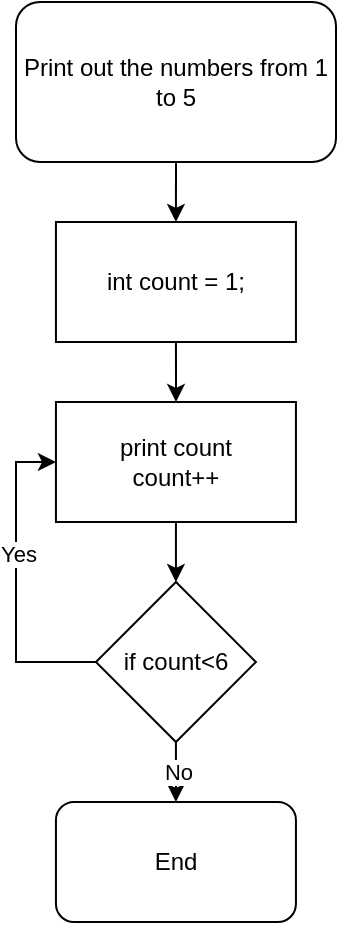 <mxfile version="22.1.5" type="device">
  <diagram name="Page-1" id="-YdUmJq99ECq-pgO5PTW">
    <mxGraphModel dx="989" dy="545" grid="1" gridSize="10" guides="1" tooltips="1" connect="1" arrows="1" fold="1" page="1" pageScale="1" pageWidth="850" pageHeight="1100" math="0" shadow="0">
      <root>
        <mxCell id="0" />
        <mxCell id="1" parent="0" />
        <mxCell id="4FBqjL0ywIXUpAmHDhvP-84" style="edgeStyle=orthogonalEdgeStyle;rounded=0;orthogonalLoop=1;jettySize=auto;html=1;exitX=0.5;exitY=1;exitDx=0;exitDy=0;entryX=0.5;entryY=0;entryDx=0;entryDy=0;" edge="1" parent="1" source="4FBqjL0ywIXUpAmHDhvP-1" target="4FBqjL0ywIXUpAmHDhvP-75">
          <mxGeometry relative="1" as="geometry" />
        </mxCell>
        <mxCell id="4FBqjL0ywIXUpAmHDhvP-1" value="Print out the numbers from 1 to 5" style="rounded=1;whiteSpace=wrap;html=1;" vertex="1" parent="1">
          <mxGeometry x="320" y="40" width="160" height="80" as="geometry" />
        </mxCell>
        <mxCell id="4FBqjL0ywIXUpAmHDhvP-14" value="End&lt;br&gt;" style="rounded=1;whiteSpace=wrap;html=1;" vertex="1" parent="1">
          <mxGeometry x="339.97" y="440" width="120" height="60" as="geometry" />
        </mxCell>
        <mxCell id="4FBqjL0ywIXUpAmHDhvP-86" style="edgeStyle=orthogonalEdgeStyle;rounded=0;orthogonalLoop=1;jettySize=auto;html=1;exitX=0.5;exitY=1;exitDx=0;exitDy=0;entryX=0.5;entryY=0;entryDx=0;entryDy=0;" edge="1" parent="1" source="4FBqjL0ywIXUpAmHDhvP-74" target="4FBqjL0ywIXUpAmHDhvP-76">
          <mxGeometry relative="1" as="geometry" />
        </mxCell>
        <mxCell id="4FBqjL0ywIXUpAmHDhvP-74" value="print count&lt;br&gt;count++" style="rounded=0;whiteSpace=wrap;html=1;" vertex="1" parent="1">
          <mxGeometry x="339.97" y="240" width="120" height="60" as="geometry" />
        </mxCell>
        <mxCell id="4FBqjL0ywIXUpAmHDhvP-85" style="edgeStyle=orthogonalEdgeStyle;rounded=0;orthogonalLoop=1;jettySize=auto;html=1;exitX=0.5;exitY=1;exitDx=0;exitDy=0;" edge="1" parent="1" source="4FBqjL0ywIXUpAmHDhvP-75" target="4FBqjL0ywIXUpAmHDhvP-74">
          <mxGeometry relative="1" as="geometry" />
        </mxCell>
        <mxCell id="4FBqjL0ywIXUpAmHDhvP-75" value="int count = 1;" style="rounded=0;whiteSpace=wrap;html=1;" vertex="1" parent="1">
          <mxGeometry x="339.97" y="150" width="120" height="60" as="geometry" />
        </mxCell>
        <mxCell id="4FBqjL0ywIXUpAmHDhvP-77" style="edgeStyle=orthogonalEdgeStyle;rounded=0;orthogonalLoop=1;jettySize=auto;html=1;exitX=0;exitY=0.5;exitDx=0;exitDy=0;entryX=0;entryY=0.5;entryDx=0;entryDy=0;" edge="1" parent="1" source="4FBqjL0ywIXUpAmHDhvP-76" target="4FBqjL0ywIXUpAmHDhvP-74">
          <mxGeometry relative="1" as="geometry" />
        </mxCell>
        <mxCell id="4FBqjL0ywIXUpAmHDhvP-78" value="Yes" style="edgeLabel;html=1;align=center;verticalAlign=middle;resizable=0;points=[];" vertex="1" connectable="0" parent="4FBqjL0ywIXUpAmHDhvP-77">
          <mxGeometry x="0.176" y="-1" relative="1" as="geometry">
            <mxPoint as="offset" />
          </mxGeometry>
        </mxCell>
        <mxCell id="4FBqjL0ywIXUpAmHDhvP-82" style="edgeStyle=orthogonalEdgeStyle;rounded=0;orthogonalLoop=1;jettySize=auto;html=1;exitX=0.5;exitY=1;exitDx=0;exitDy=0;entryX=0.5;entryY=0;entryDx=0;entryDy=0;" edge="1" parent="1" source="4FBqjL0ywIXUpAmHDhvP-76" target="4FBqjL0ywIXUpAmHDhvP-14">
          <mxGeometry relative="1" as="geometry" />
        </mxCell>
        <mxCell id="4FBqjL0ywIXUpAmHDhvP-87" value="No" style="edgeLabel;html=1;align=center;verticalAlign=middle;resizable=0;points=[];" vertex="1" connectable="0" parent="4FBqjL0ywIXUpAmHDhvP-82">
          <mxGeometry x="-0.025" y="1" relative="1" as="geometry">
            <mxPoint as="offset" />
          </mxGeometry>
        </mxCell>
        <mxCell id="4FBqjL0ywIXUpAmHDhvP-76" value="if count&amp;lt;6" style="rhombus;whiteSpace=wrap;html=1;" vertex="1" parent="1">
          <mxGeometry x="359.97" y="330" width="80" height="80" as="geometry" />
        </mxCell>
      </root>
    </mxGraphModel>
  </diagram>
</mxfile>
